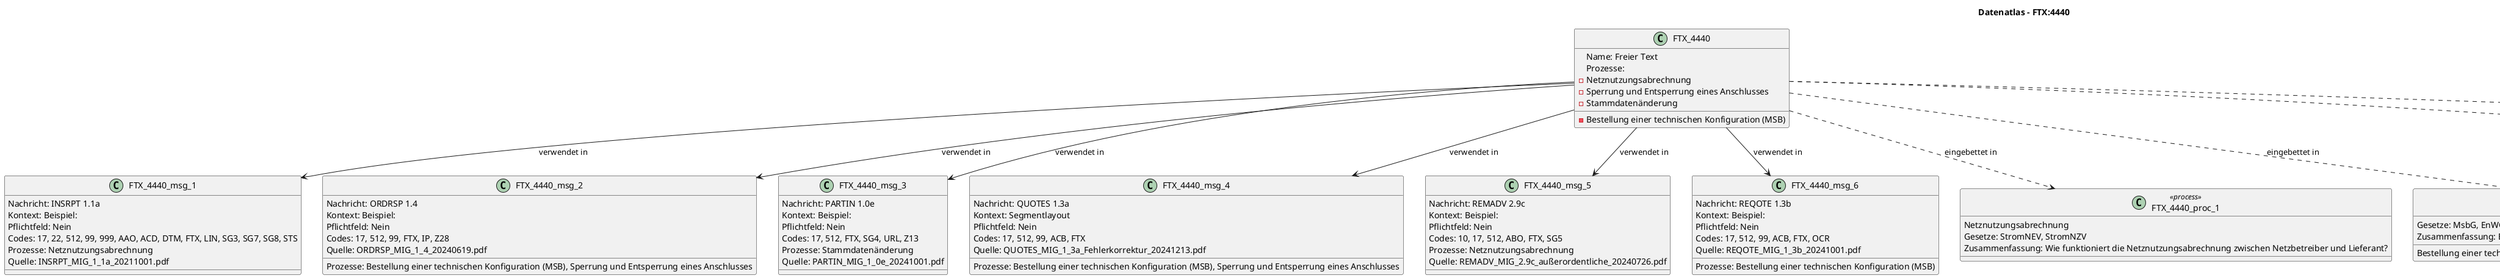 @startuml
title Datenatlas – FTX:4440
class FTX_4440 {
  Name: Freier Text
  Prozesse:
    - Netznutzungsabrechnung
    - Bestellung einer technischen Konfiguration (MSB)
    - Sperrung und Entsperrung eines Anschlusses
    - Stammdatenänderung
}
class FTX_4440_msg_1 {
  Nachricht: INSRPT 1.1a
  Kontext: Beispiel:
  Pflichtfeld: Nein
  Codes: 17, 22, 512, 99, 999, AAO, ACD, DTM, FTX, LIN, SG3, SG7, SG8, STS
  Prozesse: Netznutzungsabrechnung
  Quelle: INSRPT_MIG_1_1a_20211001.pdf
}
FTX_4440 --> FTX_4440_msg_1 : verwendet in
class FTX_4440_msg_2 {
  Nachricht: ORDRSP 1.4
  Kontext: Beispiel:
  Pflichtfeld: Nein
  Codes: 17, 512, 99, FTX, IP, Z28
  Prozesse: Bestellung einer technischen Konfiguration (MSB), Sperrung und Entsperrung eines Anschlusses
  Quelle: ORDRSP_MIG_1_4_20240619.pdf
}
FTX_4440 --> FTX_4440_msg_2 : verwendet in
class FTX_4440_msg_3 {
  Nachricht: PARTIN 1.0e
  Kontext: Beispiel:
  Pflichtfeld: Nein
  Codes: 17, 512, FTX, SG4, URL, Z13
  Prozesse: Stammdatenänderung
  Quelle: PARTIN_MIG_1_0e_20241001.pdf
}
FTX_4440 --> FTX_4440_msg_3 : verwendet in
class FTX_4440_msg_4 {
  Nachricht: QUOTES 1.3a
  Kontext: Segmentlayout
  Pflichtfeld: Nein
  Codes: 17, 512, 99, ACB, FTX
  Prozesse: Bestellung einer technischen Konfiguration (MSB), Sperrung und Entsperrung eines Anschlusses
  Quelle: QUOTES_MIG_1_3a_Fehlerkorrektur_20241213.pdf
}
FTX_4440 --> FTX_4440_msg_4 : verwendet in
class FTX_4440_msg_5 {
  Nachricht: REMADV 2.9c
  Kontext: Beispiel:
  Pflichtfeld: Nein
  Codes: 10, 17, 512, ABO, FTX, SG5
  Prozesse: Netznutzungsabrechnung
  Quelle: REMADV_MIG_2.9c_außerordentliche_20240726.pdf
}
FTX_4440 --> FTX_4440_msg_5 : verwendet in
class FTX_4440_msg_6 {
  Nachricht: REQOTE 1.3b
  Kontext: Beispiel:
  Pflichtfeld: Nein
  Codes: 17, 512, 99, ACB, FTX, OCR
  Prozesse: Bestellung einer technischen Konfiguration (MSB)
  Quelle: REQOTE_MIG_1_3b_20241001.pdf
}
FTX_4440 --> FTX_4440_msg_6 : verwendet in
class FTX_4440_proc_1 <<process>> {
  Netznutzungsabrechnung
  Gesetze: StromNEV, StromNZV
  Zusammenfassung: Wie funktioniert die Netznutzungsabrechnung zwischen Netzbetreiber und Lieferant?
}
FTX_4440 ..> FTX_4440_proc_1 : eingebettet in
class FTX_4440_proc_2 <<process>> {
  Bestellung einer technischen Konfiguration (MSB)
  Gesetze: MsbG, EnWG
  Zusammenfassung: Erläutere den Prozess zur Bestellung einer spezifischen technischen Konfiguration bei einem Messstellenbetreiber, beispielsweise für ein intelligentes Messsystem.
}
FTX_4440 ..> FTX_4440_proc_2 : eingebettet in
class FTX_4440_proc_3 <<process>> {
  Sperrung und Entsperrung eines Anschlusses
  Gesetze: StromGVV
  Zusammenfassung: Beschreibe den End-to-End-Prozess für die Sperrung und Wiederherstellung eines Netzanschlusses.
}
FTX_4440 ..> FTX_4440_proc_3 : eingebettet in
class FTX_4440_proc_4 <<process>> {
  Stammdatenänderung
  Zusammenfassung: Wie wird eine Stammdatenänderung an einer Marktlokation, wie z.B.
}
FTX_4440 ..> FTX_4440_proc_4 : eingebettet in
@enduml